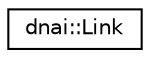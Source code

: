 digraph "Graphical Class Hierarchy"
{
  edge [fontname="Helvetica",fontsize="10",labelfontname="Helvetica",labelfontsize="10"];
  node [fontname="Helvetica",fontsize="10",shape=record];
  rankdir="LR";
  Node1 [label="dnai::Link",height=0.2,width=0.4,color="black", fillcolor="white", style="filled",URL="$classdnai_1_1_link.html"];
}
